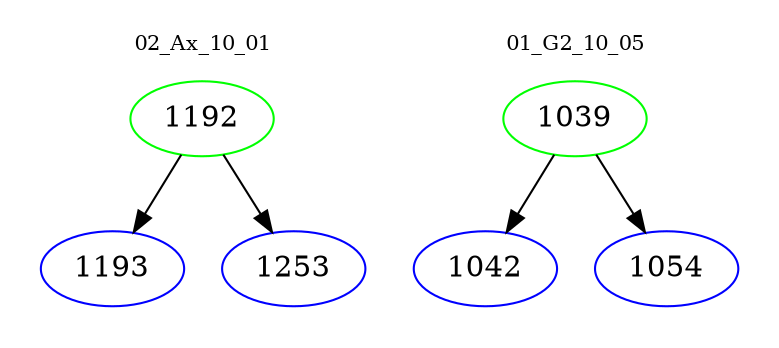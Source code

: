 digraph{
subgraph cluster_0 {
color = white
label = "02_Ax_10_01";
fontsize=10;
T0_1192 [label="1192", color="green"]
T0_1192 -> T0_1193 [color="black"]
T0_1193 [label="1193", color="blue"]
T0_1192 -> T0_1253 [color="black"]
T0_1253 [label="1253", color="blue"]
}
subgraph cluster_1 {
color = white
label = "01_G2_10_05";
fontsize=10;
T1_1039 [label="1039", color="green"]
T1_1039 -> T1_1042 [color="black"]
T1_1042 [label="1042", color="blue"]
T1_1039 -> T1_1054 [color="black"]
T1_1054 [label="1054", color="blue"]
}
}
